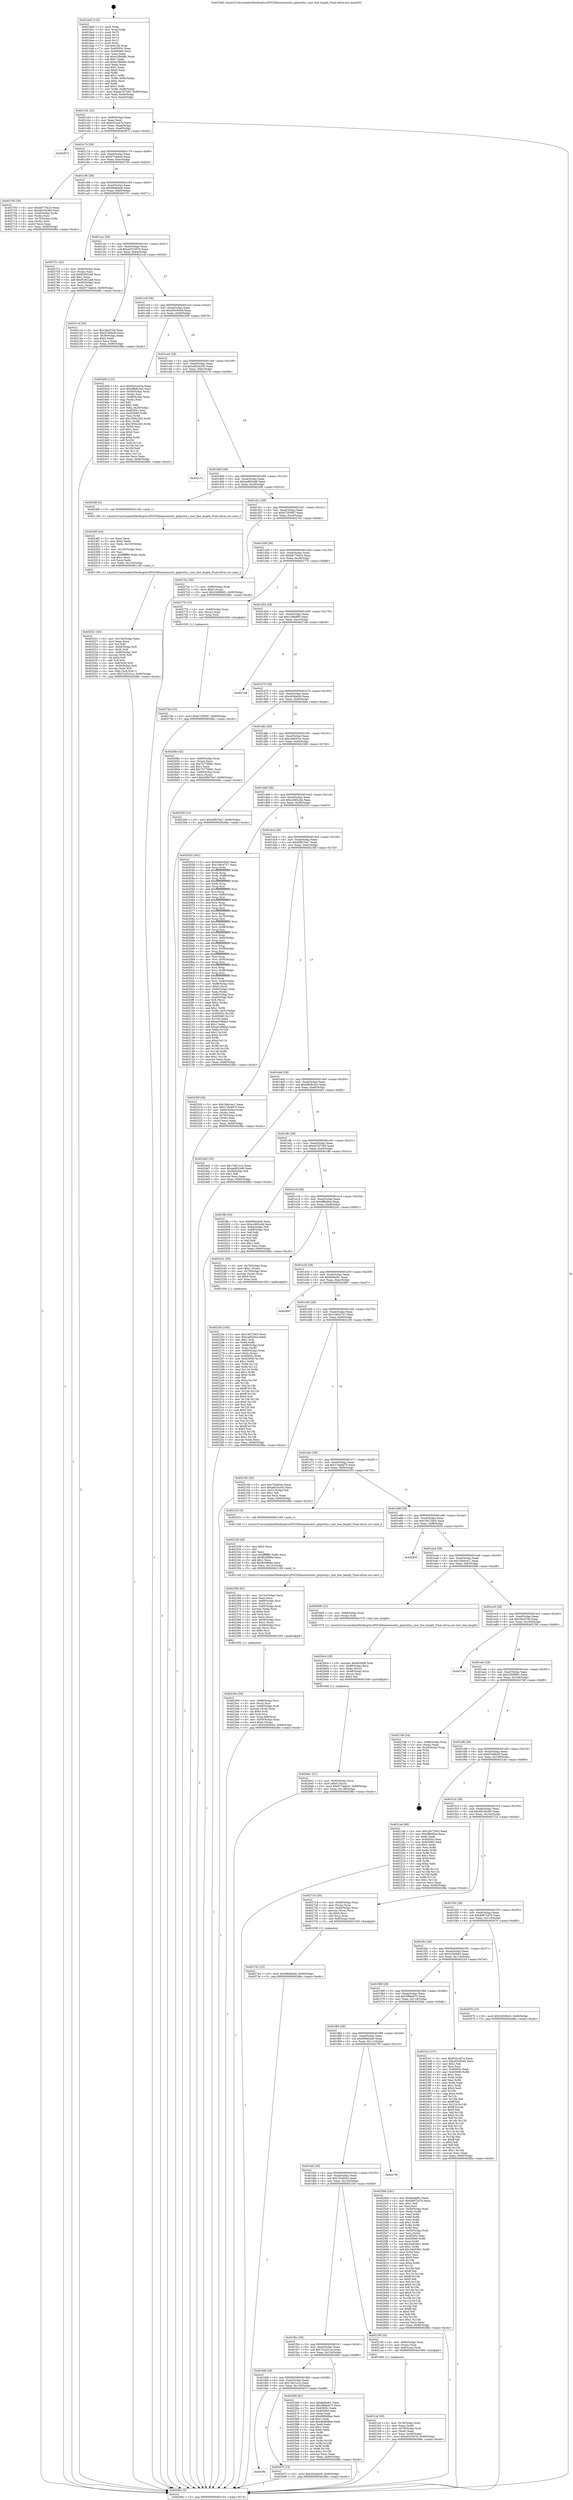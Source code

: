 digraph "0x401be0" {
  label = "0x401be0 (/mnt/c/Users/mathe/Desktop/tcc/POCII/binaries/extr_gitpretty.c_last_line_length_Final-ollvm.out::main(0))"
  labelloc = "t"
  node[shape=record]

  Entry [label="",width=0.3,height=0.3,shape=circle,fillcolor=black,style=filled]
  "0x401c54" [label="{
     0x401c54 [32]\l
     | [instrs]\l
     &nbsp;&nbsp;0x401c54 \<+6\>: mov -0x90(%rbp),%eax\l
     &nbsp;&nbsp;0x401c5a \<+2\>: mov %eax,%ecx\l
     &nbsp;&nbsp;0x401c5c \<+6\>: sub $0x932ca07a,%ecx\l
     &nbsp;&nbsp;0x401c62 \<+6\>: mov %eax,-0xa4(%rbp)\l
     &nbsp;&nbsp;0x401c68 \<+6\>: mov %ecx,-0xa8(%rbp)\l
     &nbsp;&nbsp;0x401c6e \<+6\>: je 0000000000402872 \<main+0xc92\>\l
  }"]
  "0x402872" [label="{
     0x402872\l
  }", style=dashed]
  "0x401c74" [label="{
     0x401c74 [28]\l
     | [instrs]\l
     &nbsp;&nbsp;0x401c74 \<+5\>: jmp 0000000000401c79 \<main+0x99\>\l
     &nbsp;&nbsp;0x401c79 \<+6\>: mov -0xa4(%rbp),%eax\l
     &nbsp;&nbsp;0x401c7f \<+5\>: sub $0x977dabc0,%eax\l
     &nbsp;&nbsp;0x401c84 \<+6\>: mov %eax,-0xac(%rbp)\l
     &nbsp;&nbsp;0x401c8a \<+6\>: je 0000000000402700 \<main+0xb20\>\l
  }"]
  Exit [label="",width=0.3,height=0.3,shape=circle,fillcolor=black,style=filled,peripheries=2]
  "0x402700" [label="{
     0x402700 [36]\l
     | [instrs]\l
     &nbsp;&nbsp;0x402700 \<+5\>: mov $0xb8779e23,%eax\l
     &nbsp;&nbsp;0x402705 \<+5\>: mov $0x4b53b360,%ecx\l
     &nbsp;&nbsp;0x40270a \<+4\>: mov -0x40(%rbp),%rdx\l
     &nbsp;&nbsp;0x40270e \<+2\>: mov (%rdx),%esi\l
     &nbsp;&nbsp;0x402710 \<+4\>: mov -0x70(%rbp),%rdx\l
     &nbsp;&nbsp;0x402714 \<+2\>: cmp (%rdx),%esi\l
     &nbsp;&nbsp;0x402716 \<+3\>: cmovl %ecx,%eax\l
     &nbsp;&nbsp;0x402719 \<+6\>: mov %eax,-0x90(%rbp)\l
     &nbsp;&nbsp;0x40271f \<+5\>: jmp 00000000004028bc \<main+0xcdc\>\l
  }"]
  "0x401c90" [label="{
     0x401c90 [28]\l
     | [instrs]\l
     &nbsp;&nbsp;0x401c90 \<+5\>: jmp 0000000000401c95 \<main+0xb5\>\l
     &nbsp;&nbsp;0x401c95 \<+6\>: mov -0xa4(%rbp),%eax\l
     &nbsp;&nbsp;0x401c9b \<+5\>: sub $0x99e6fae6,%eax\l
     &nbsp;&nbsp;0x401ca0 \<+6\>: mov %eax,-0xb0(%rbp)\l
     &nbsp;&nbsp;0x401ca6 \<+6\>: je 0000000000402751 \<main+0xb71\>\l
  }"]
  "0x40278a" [label="{
     0x40278a [15]\l
     | [instrs]\l
     &nbsp;&nbsp;0x40278a \<+10\>: movl $0xb72f3087,-0x90(%rbp)\l
     &nbsp;&nbsp;0x402794 \<+5\>: jmp 00000000004028bc \<main+0xcdc\>\l
  }"]
  "0x402751" [label="{
     0x402751 [42]\l
     | [instrs]\l
     &nbsp;&nbsp;0x402751 \<+4\>: mov -0x40(%rbp),%rax\l
     &nbsp;&nbsp;0x402755 \<+2\>: mov (%rax),%ecx\l
     &nbsp;&nbsp;0x402757 \<+6\>: sub $0xf53922a8,%ecx\l
     &nbsp;&nbsp;0x40275d \<+3\>: add $0x1,%ecx\l
     &nbsp;&nbsp;0x402760 \<+6\>: add $0xf53922a8,%ecx\l
     &nbsp;&nbsp;0x402766 \<+4\>: mov -0x40(%rbp),%rax\l
     &nbsp;&nbsp;0x40276a \<+2\>: mov %ecx,(%rax)\l
     &nbsp;&nbsp;0x40276c \<+10\>: movl $0x977dabc0,-0x90(%rbp)\l
     &nbsp;&nbsp;0x402776 \<+5\>: jmp 00000000004028bc \<main+0xcdc\>\l
  }"]
  "0x401cac" [label="{
     0x401cac [28]\l
     | [instrs]\l
     &nbsp;&nbsp;0x401cac \<+5\>: jmp 0000000000401cb1 \<main+0xd1\>\l
     &nbsp;&nbsp;0x401cb1 \<+6\>: mov -0xa4(%rbp),%eax\l
     &nbsp;&nbsp;0x401cb7 \<+5\>: sub $0xa0333d79,%eax\l
     &nbsp;&nbsp;0x401cbc \<+6\>: mov %eax,-0xb4(%rbp)\l
     &nbsp;&nbsp;0x401cc2 \<+6\>: je 00000000004021cd \<main+0x5ed\>\l
  }"]
  "0x402742" [label="{
     0x402742 [15]\l
     | [instrs]\l
     &nbsp;&nbsp;0x402742 \<+10\>: movl $0x99e6fae6,-0x90(%rbp)\l
     &nbsp;&nbsp;0x40274c \<+5\>: jmp 00000000004028bc \<main+0xcdc\>\l
  }"]
  "0x4021cd" [label="{
     0x4021cd [30]\l
     | [instrs]\l
     &nbsp;&nbsp;0x4021cd \<+5\>: mov $0x2facf75b,%eax\l
     &nbsp;&nbsp;0x4021d2 \<+5\>: mov $0x47e6fa30,%ecx\l
     &nbsp;&nbsp;0x4021d7 \<+3\>: mov -0x30(%rbp),%edx\l
     &nbsp;&nbsp;0x4021da \<+3\>: cmp $0x0,%edx\l
     &nbsp;&nbsp;0x4021dd \<+3\>: cmove %ecx,%eax\l
     &nbsp;&nbsp;0x4021e0 \<+6\>: mov %eax,-0x90(%rbp)\l
     &nbsp;&nbsp;0x4021e6 \<+5\>: jmp 00000000004028bc \<main+0xcdc\>\l
  }"]
  "0x401cc8" [label="{
     0x401cc8 [28]\l
     | [instrs]\l
     &nbsp;&nbsp;0x401cc8 \<+5\>: jmp 0000000000401ccd \<main+0xed\>\l
     &nbsp;&nbsp;0x401ccd \<+6\>: mov -0xa4(%rbp),%eax\l
     &nbsp;&nbsp;0x401cd3 \<+5\>: sub $0xa55c9544,%eax\l
     &nbsp;&nbsp;0x401cd8 \<+6\>: mov %eax,-0xb8(%rbp)\l
     &nbsp;&nbsp;0x401cde \<+6\>: je 0000000000402458 \<main+0x878\>\l
  }"]
  "0x4026e1" [label="{
     0x4026e1 [31]\l
     | [instrs]\l
     &nbsp;&nbsp;0x4026e1 \<+4\>: mov -0x40(%rbp),%rcx\l
     &nbsp;&nbsp;0x4026e5 \<+6\>: movl $0x0,(%rcx)\l
     &nbsp;&nbsp;0x4026eb \<+10\>: movl $0x977dabc0,-0x90(%rbp)\l
     &nbsp;&nbsp;0x4026f5 \<+6\>: mov %eax,-0x138(%rbp)\l
     &nbsp;&nbsp;0x4026fb \<+5\>: jmp 00000000004028bc \<main+0xcdc\>\l
  }"]
  "0x402458" [label="{
     0x402458 [122]\l
     | [instrs]\l
     &nbsp;&nbsp;0x402458 \<+5\>: mov $0x932ca07a,%eax\l
     &nbsp;&nbsp;0x40245d \<+5\>: mov $0xd9b9c2a3,%ecx\l
     &nbsp;&nbsp;0x402462 \<+4\>: mov -0x50(%rbp),%rdx\l
     &nbsp;&nbsp;0x402466 \<+2\>: mov (%rdx),%esi\l
     &nbsp;&nbsp;0x402468 \<+4\>: mov -0x58(%rbp),%rdx\l
     &nbsp;&nbsp;0x40246c \<+2\>: cmp (%rdx),%esi\l
     &nbsp;&nbsp;0x40246e \<+4\>: setl %dil\l
     &nbsp;&nbsp;0x402472 \<+4\>: and $0x1,%dil\l
     &nbsp;&nbsp;0x402476 \<+4\>: mov %dil,-0x29(%rbp)\l
     &nbsp;&nbsp;0x40247a \<+7\>: mov 0x40505c,%esi\l
     &nbsp;&nbsp;0x402481 \<+8\>: mov 0x405060,%r8d\l
     &nbsp;&nbsp;0x402489 \<+3\>: mov %esi,%r9d\l
     &nbsp;&nbsp;0x40248c \<+7\>: add $0x1904c2b5,%r9d\l
     &nbsp;&nbsp;0x402493 \<+4\>: sub $0x1,%r9d\l
     &nbsp;&nbsp;0x402497 \<+7\>: sub $0x1904c2b5,%r9d\l
     &nbsp;&nbsp;0x40249e \<+4\>: imul %r9d,%esi\l
     &nbsp;&nbsp;0x4024a2 \<+3\>: and $0x1,%esi\l
     &nbsp;&nbsp;0x4024a5 \<+3\>: cmp $0x0,%esi\l
     &nbsp;&nbsp;0x4024a8 \<+4\>: sete %dil\l
     &nbsp;&nbsp;0x4024ac \<+4\>: cmp $0xa,%r8d\l
     &nbsp;&nbsp;0x4024b0 \<+4\>: setl %r10b\l
     &nbsp;&nbsp;0x4024b4 \<+3\>: mov %dil,%r11b\l
     &nbsp;&nbsp;0x4024b7 \<+3\>: and %r10b,%r11b\l
     &nbsp;&nbsp;0x4024ba \<+3\>: xor %r10b,%dil\l
     &nbsp;&nbsp;0x4024bd \<+3\>: or %dil,%r11b\l
     &nbsp;&nbsp;0x4024c0 \<+4\>: test $0x1,%r11b\l
     &nbsp;&nbsp;0x4024c4 \<+3\>: cmovne %ecx,%eax\l
     &nbsp;&nbsp;0x4024c7 \<+6\>: mov %eax,-0x90(%rbp)\l
     &nbsp;&nbsp;0x4024cd \<+5\>: jmp 00000000004028bc \<main+0xcdc\>\l
  }"]
  "0x401ce4" [label="{
     0x401ce4 [28]\l
     | [instrs]\l
     &nbsp;&nbsp;0x401ce4 \<+5\>: jmp 0000000000401ce9 \<main+0x109\>\l
     &nbsp;&nbsp;0x401ce9 \<+6\>: mov -0xa4(%rbp),%eax\l
     &nbsp;&nbsp;0x401cef \<+5\>: sub $0xa832e343,%eax\l
     &nbsp;&nbsp;0x401cf4 \<+6\>: mov %eax,-0xbc(%rbp)\l
     &nbsp;&nbsp;0x401cfa \<+6\>: je 000000000040217e \<main+0x59e\>\l
  }"]
  "0x4026c4" [label="{
     0x4026c4 [29]\l
     | [instrs]\l
     &nbsp;&nbsp;0x4026c4 \<+10\>: movabs $0x4030b6,%rdi\l
     &nbsp;&nbsp;0x4026ce \<+4\>: mov -0x48(%rbp),%rcx\l
     &nbsp;&nbsp;0x4026d2 \<+2\>: mov %eax,(%rcx)\l
     &nbsp;&nbsp;0x4026d4 \<+4\>: mov -0x48(%rbp),%rcx\l
     &nbsp;&nbsp;0x4026d8 \<+2\>: mov (%rcx),%esi\l
     &nbsp;&nbsp;0x4026da \<+2\>: mov $0x0,%al\l
     &nbsp;&nbsp;0x4026dc \<+5\>: call 0000000000401040 \<printf@plt\>\l
     | [calls]\l
     &nbsp;&nbsp;0x401040 \{1\} (unknown)\l
  }"]
  "0x40217e" [label="{
     0x40217e\l
  }", style=dashed]
  "0x401d00" [label="{
     0x401d00 [28]\l
     | [instrs]\l
     &nbsp;&nbsp;0x401d00 \<+5\>: jmp 0000000000401d05 \<main+0x125\>\l
     &nbsp;&nbsp;0x401d05 \<+6\>: mov -0xa4(%rbp),%eax\l
     &nbsp;&nbsp;0x401d0b \<+5\>: sub $0xae8024d6,%eax\l
     &nbsp;&nbsp;0x401d10 \<+6\>: mov %eax,-0xc0(%rbp)\l
     &nbsp;&nbsp;0x401d16 \<+6\>: je 00000000004024f0 \<main+0x910\>\l
  }"]
  "0x401ff4" [label="{
     0x401ff4\l
  }", style=dashed]
  "0x4024f0" [label="{
     0x4024f0 [5]\l
     | [instrs]\l
     &nbsp;&nbsp;0x4024f0 \<+5\>: call 0000000000401160 \<next_i\>\l
     | [calls]\l
     &nbsp;&nbsp;0x401160 \{1\} (/mnt/c/Users/mathe/Desktop/tcc/POCII/binaries/extr_gitpretty.c_last_line_length_Final-ollvm.out::next_i)\l
  }"]
  "0x401d1c" [label="{
     0x401d1c [28]\l
     | [instrs]\l
     &nbsp;&nbsp;0x401d1c \<+5\>: jmp 0000000000401d21 \<main+0x141\>\l
     &nbsp;&nbsp;0x401d21 \<+6\>: mov -0xa4(%rbp),%eax\l
     &nbsp;&nbsp;0x401d27 \<+5\>: sub $0xb72f3087,%eax\l
     &nbsp;&nbsp;0x401d2c \<+6\>: mov %eax,-0xc4(%rbp)\l
     &nbsp;&nbsp;0x401d32 \<+6\>: je 00000000004027bc \<main+0xbdc\>\l
  }"]
  "0x40267f" [label="{
     0x40267f [15]\l
     | [instrs]\l
     &nbsp;&nbsp;0x40267f \<+10\>: movl $0xc63da0c6,-0x90(%rbp)\l
     &nbsp;&nbsp;0x402689 \<+5\>: jmp 00000000004028bc \<main+0xcdc\>\l
  }"]
  "0x4027bc" [label="{
     0x4027bc [28]\l
     | [instrs]\l
     &nbsp;&nbsp;0x4027bc \<+7\>: mov -0x88(%rbp),%rax\l
     &nbsp;&nbsp;0x4027c3 \<+6\>: movl $0x0,(%rax)\l
     &nbsp;&nbsp;0x4027c9 \<+10\>: movl $0x326996f1,-0x90(%rbp)\l
     &nbsp;&nbsp;0x4027d3 \<+5\>: jmp 00000000004028bc \<main+0xcdc\>\l
  }"]
  "0x401d38" [label="{
     0x401d38 [28]\l
     | [instrs]\l
     &nbsp;&nbsp;0x401d38 \<+5\>: jmp 0000000000401d3d \<main+0x15d\>\l
     &nbsp;&nbsp;0x401d3d \<+6\>: mov -0xa4(%rbp),%eax\l
     &nbsp;&nbsp;0x401d43 \<+5\>: sub $0xb8779e23,%eax\l
     &nbsp;&nbsp;0x401d48 \<+6\>: mov %eax,-0xc8(%rbp)\l
     &nbsp;&nbsp;0x401d4e \<+6\>: je 000000000040277b \<main+0xb9b\>\l
  }"]
  "0x401fd8" [label="{
     0x401fd8 [28]\l
     | [instrs]\l
     &nbsp;&nbsp;0x401fd8 \<+5\>: jmp 0000000000401fdd \<main+0x3fd\>\l
     &nbsp;&nbsp;0x401fdd \<+6\>: mov -0xa4(%rbp),%eax\l
     &nbsp;&nbsp;0x401fe3 \<+5\>: sub $0x7ef21a1e,%eax\l
     &nbsp;&nbsp;0x401fe8 \<+6\>: mov %eax,-0x128(%rbp)\l
     &nbsp;&nbsp;0x401fee \<+6\>: je 000000000040267f \<main+0xa9f\>\l
  }"]
  "0x40277b" [label="{
     0x40277b [15]\l
     | [instrs]\l
     &nbsp;&nbsp;0x40277b \<+4\>: mov -0x68(%rbp),%rax\l
     &nbsp;&nbsp;0x40277f \<+3\>: mov (%rax),%rax\l
     &nbsp;&nbsp;0x402782 \<+3\>: mov %rax,%rdi\l
     &nbsp;&nbsp;0x402785 \<+5\>: call 0000000000401030 \<free@plt\>\l
     | [calls]\l
     &nbsp;&nbsp;0x401030 \{1\} (unknown)\l
  }"]
  "0x401d54" [label="{
     0x401d54 [28]\l
     | [instrs]\l
     &nbsp;&nbsp;0x401d54 \<+5\>: jmp 0000000000401d59 \<main+0x179\>\l
     &nbsp;&nbsp;0x401d59 \<+6\>: mov -0xa4(%rbp),%eax\l
     &nbsp;&nbsp;0x401d5f \<+5\>: sub $0xc1f8e880,%eax\l
     &nbsp;&nbsp;0x401d64 \<+6\>: mov %eax,-0xcc(%rbp)\l
     &nbsp;&nbsp;0x401d6a \<+6\>: je 00000000004027a8 \<main+0xbc8\>\l
  }"]
  "0x402560" [label="{
     0x402560 [91]\l
     | [instrs]\l
     &nbsp;&nbsp;0x402560 \<+5\>: mov $0x8efdd91,%eax\l
     &nbsp;&nbsp;0x402565 \<+5\>: mov $0x5f6beb75,%ecx\l
     &nbsp;&nbsp;0x40256a \<+7\>: mov 0x40505c,%edx\l
     &nbsp;&nbsp;0x402571 \<+7\>: mov 0x405060,%esi\l
     &nbsp;&nbsp;0x402578 \<+2\>: mov %edx,%edi\l
     &nbsp;&nbsp;0x40257a \<+6\>: sub $0xd806d8ae,%edi\l
     &nbsp;&nbsp;0x402580 \<+3\>: sub $0x1,%edi\l
     &nbsp;&nbsp;0x402583 \<+6\>: add $0xd806d8ae,%edi\l
     &nbsp;&nbsp;0x402589 \<+3\>: imul %edi,%edx\l
     &nbsp;&nbsp;0x40258c \<+3\>: and $0x1,%edx\l
     &nbsp;&nbsp;0x40258f \<+3\>: cmp $0x0,%edx\l
     &nbsp;&nbsp;0x402592 \<+4\>: sete %r8b\l
     &nbsp;&nbsp;0x402596 \<+3\>: cmp $0xa,%esi\l
     &nbsp;&nbsp;0x402599 \<+4\>: setl %r9b\l
     &nbsp;&nbsp;0x40259d \<+3\>: mov %r8b,%r10b\l
     &nbsp;&nbsp;0x4025a0 \<+3\>: and %r9b,%r10b\l
     &nbsp;&nbsp;0x4025a3 \<+3\>: xor %r9b,%r8b\l
     &nbsp;&nbsp;0x4025a6 \<+3\>: or %r8b,%r10b\l
     &nbsp;&nbsp;0x4025a9 \<+4\>: test $0x1,%r10b\l
     &nbsp;&nbsp;0x4025ad \<+3\>: cmovne %ecx,%eax\l
     &nbsp;&nbsp;0x4025b0 \<+6\>: mov %eax,-0x90(%rbp)\l
     &nbsp;&nbsp;0x4025b6 \<+5\>: jmp 00000000004028bc \<main+0xcdc\>\l
  }"]
  "0x4027a8" [label="{
     0x4027a8\l
  }", style=dashed]
  "0x401d70" [label="{
     0x401d70 [28]\l
     | [instrs]\l
     &nbsp;&nbsp;0x401d70 \<+5\>: jmp 0000000000401d75 \<main+0x195\>\l
     &nbsp;&nbsp;0x401d75 \<+6\>: mov -0xa4(%rbp),%eax\l
     &nbsp;&nbsp;0x401d7b \<+5\>: sub $0xc63da0c6,%eax\l
     &nbsp;&nbsp;0x401d80 \<+6\>: mov %eax,-0xd0(%rbp)\l
     &nbsp;&nbsp;0x401d86 \<+6\>: je 000000000040268e \<main+0xaae\>\l
  }"]
  "0x402521" [label="{
     0x402521 [63]\l
     | [instrs]\l
     &nbsp;&nbsp;0x402521 \<+6\>: mov -0x134(%rbp),%ecx\l
     &nbsp;&nbsp;0x402527 \<+3\>: imul %eax,%ecx\l
     &nbsp;&nbsp;0x40252a \<+3\>: mov %cl,%dil\l
     &nbsp;&nbsp;0x40252d \<+4\>: mov -0x68(%rbp),%r8\l
     &nbsp;&nbsp;0x402531 \<+3\>: mov (%r8),%r8\l
     &nbsp;&nbsp;0x402534 \<+4\>: mov -0x60(%rbp),%r9\l
     &nbsp;&nbsp;0x402538 \<+3\>: movslq (%r9),%r9\l
     &nbsp;&nbsp;0x40253b \<+4\>: shl $0x4,%r9\l
     &nbsp;&nbsp;0x40253f \<+3\>: add %r9,%r8\l
     &nbsp;&nbsp;0x402542 \<+4\>: mov 0x8(%r8),%r8\l
     &nbsp;&nbsp;0x402546 \<+4\>: mov -0x50(%rbp),%r9\l
     &nbsp;&nbsp;0x40254a \<+3\>: movslq (%r9),%r9\l
     &nbsp;&nbsp;0x40254d \<+4\>: mov %dil,(%r8,%r9,1)\l
     &nbsp;&nbsp;0x402551 \<+10\>: movl $0x7e2231ca,-0x90(%rbp)\l
     &nbsp;&nbsp;0x40255b \<+5\>: jmp 00000000004028bc \<main+0xcdc\>\l
  }"]
  "0x40268e" [label="{
     0x40268e [42]\l
     | [instrs]\l
     &nbsp;&nbsp;0x40268e \<+4\>: mov -0x60(%rbp),%rax\l
     &nbsp;&nbsp;0x402692 \<+2\>: mov (%rax),%ecx\l
     &nbsp;&nbsp;0x402694 \<+6\>: sub $0x7b778091,%ecx\l
     &nbsp;&nbsp;0x40269a \<+3\>: add $0x1,%ecx\l
     &nbsp;&nbsp;0x40269d \<+6\>: add $0x7b778091,%ecx\l
     &nbsp;&nbsp;0x4026a3 \<+4\>: mov -0x60(%rbp),%rax\l
     &nbsp;&nbsp;0x4026a7 \<+2\>: mov %ecx,(%rax)\l
     &nbsp;&nbsp;0x4026a9 \<+10\>: movl $0xd5fb76a7,-0x90(%rbp)\l
     &nbsp;&nbsp;0x4026b3 \<+5\>: jmp 00000000004028bc \<main+0xcdc\>\l
  }"]
  "0x401d8c" [label="{
     0x401d8c [28]\l
     | [instrs]\l
     &nbsp;&nbsp;0x401d8c \<+5\>: jmp 0000000000401d91 \<main+0x1b1\>\l
     &nbsp;&nbsp;0x401d91 \<+6\>: mov -0xa4(%rbp),%eax\l
     &nbsp;&nbsp;0x401d97 \<+5\>: sub $0xcad020ce,%eax\l
     &nbsp;&nbsp;0x401d9c \<+6\>: mov %eax,-0xd4(%rbp)\l
     &nbsp;&nbsp;0x401da2 \<+6\>: je 0000000000402300 \<main+0x720\>\l
  }"]
  "0x4024f5" [label="{
     0x4024f5 [44]\l
     | [instrs]\l
     &nbsp;&nbsp;0x4024f5 \<+2\>: xor %ecx,%ecx\l
     &nbsp;&nbsp;0x4024f7 \<+5\>: mov $0x2,%edx\l
     &nbsp;&nbsp;0x4024fc \<+6\>: mov %edx,-0x130(%rbp)\l
     &nbsp;&nbsp;0x402502 \<+1\>: cltd\l
     &nbsp;&nbsp;0x402503 \<+6\>: mov -0x130(%rbp),%esi\l
     &nbsp;&nbsp;0x402509 \<+2\>: idiv %esi\l
     &nbsp;&nbsp;0x40250b \<+6\>: imul $0xfffffffe,%edx,%edx\l
     &nbsp;&nbsp;0x402511 \<+3\>: sub $0x1,%ecx\l
     &nbsp;&nbsp;0x402514 \<+2\>: sub %ecx,%edx\l
     &nbsp;&nbsp;0x402516 \<+6\>: mov %edx,-0x134(%rbp)\l
     &nbsp;&nbsp;0x40251c \<+5\>: call 0000000000401160 \<next_i\>\l
     | [calls]\l
     &nbsp;&nbsp;0x401160 \{1\} (/mnt/c/Users/mathe/Desktop/tcc/POCII/binaries/extr_gitpretty.c_last_line_length_Final-ollvm.out::next_i)\l
  }"]
  "0x402300" [label="{
     0x402300 [15]\l
     | [instrs]\l
     &nbsp;&nbsp;0x402300 \<+10\>: movl $0xd5fb76a7,-0x90(%rbp)\l
     &nbsp;&nbsp;0x40230a \<+5\>: jmp 00000000004028bc \<main+0xcdc\>\l
  }"]
  "0x401da8" [label="{
     0x401da8 [28]\l
     | [instrs]\l
     &nbsp;&nbsp;0x401da8 \<+5\>: jmp 0000000000401dad \<main+0x1cd\>\l
     &nbsp;&nbsp;0x401dad \<+6\>: mov -0xa4(%rbp),%eax\l
     &nbsp;&nbsp;0x401db3 \<+5\>: sub $0xcc665cdd,%eax\l
     &nbsp;&nbsp;0x401db8 \<+6\>: mov %eax,-0xd8(%rbp)\l
     &nbsp;&nbsp;0x401dbe \<+6\>: je 0000000000402033 \<main+0x453\>\l
  }"]
  "0x40239d" [label="{
     0x40239d [50]\l
     | [instrs]\l
     &nbsp;&nbsp;0x40239d \<+4\>: mov -0x68(%rbp),%rsi\l
     &nbsp;&nbsp;0x4023a1 \<+3\>: mov (%rsi),%rsi\l
     &nbsp;&nbsp;0x4023a4 \<+4\>: mov -0x60(%rbp),%rdi\l
     &nbsp;&nbsp;0x4023a8 \<+3\>: movslq (%rdi),%rdi\l
     &nbsp;&nbsp;0x4023ab \<+4\>: shl $0x4,%rdi\l
     &nbsp;&nbsp;0x4023af \<+3\>: add %rdi,%rsi\l
     &nbsp;&nbsp;0x4023b2 \<+4\>: mov %rax,0x8(%rsi)\l
     &nbsp;&nbsp;0x4023b6 \<+4\>: mov -0x50(%rbp),%rax\l
     &nbsp;&nbsp;0x4023ba \<+6\>: movl $0x0,(%rax)\l
     &nbsp;&nbsp;0x4023c0 \<+10\>: movl $0x5cf26643,-0x90(%rbp)\l
     &nbsp;&nbsp;0x4023ca \<+5\>: jmp 00000000004028bc \<main+0xcdc\>\l
  }"]
  "0x402033" [label="{
     0x402033 [301]\l
     | [instrs]\l
     &nbsp;&nbsp;0x402033 \<+5\>: mov $0x606dcbe0,%eax\l
     &nbsp;&nbsp;0x402038 \<+5\>: mov $0x106c4727,%ecx\l
     &nbsp;&nbsp;0x40203d \<+3\>: mov %rsp,%rdx\l
     &nbsp;&nbsp;0x402040 \<+4\>: add $0xfffffffffffffff0,%rdx\l
     &nbsp;&nbsp;0x402044 \<+3\>: mov %rdx,%rsp\l
     &nbsp;&nbsp;0x402047 \<+7\>: mov %rdx,-0x88(%rbp)\l
     &nbsp;&nbsp;0x40204e \<+3\>: mov %rsp,%rdx\l
     &nbsp;&nbsp;0x402051 \<+4\>: add $0xfffffffffffffff0,%rdx\l
     &nbsp;&nbsp;0x402055 \<+3\>: mov %rdx,%rsp\l
     &nbsp;&nbsp;0x402058 \<+3\>: mov %rsp,%rsi\l
     &nbsp;&nbsp;0x40205b \<+4\>: add $0xfffffffffffffff0,%rsi\l
     &nbsp;&nbsp;0x40205f \<+3\>: mov %rsi,%rsp\l
     &nbsp;&nbsp;0x402062 \<+4\>: mov %rsi,-0x80(%rbp)\l
     &nbsp;&nbsp;0x402066 \<+3\>: mov %rsp,%rsi\l
     &nbsp;&nbsp;0x402069 \<+4\>: add $0xfffffffffffffff0,%rsi\l
     &nbsp;&nbsp;0x40206d \<+3\>: mov %rsi,%rsp\l
     &nbsp;&nbsp;0x402070 \<+4\>: mov %rsi,-0x78(%rbp)\l
     &nbsp;&nbsp;0x402074 \<+3\>: mov %rsp,%rsi\l
     &nbsp;&nbsp;0x402077 \<+4\>: add $0xfffffffffffffff0,%rsi\l
     &nbsp;&nbsp;0x40207b \<+3\>: mov %rsi,%rsp\l
     &nbsp;&nbsp;0x40207e \<+4\>: mov %rsi,-0x70(%rbp)\l
     &nbsp;&nbsp;0x402082 \<+3\>: mov %rsp,%rsi\l
     &nbsp;&nbsp;0x402085 \<+4\>: add $0xfffffffffffffff0,%rsi\l
     &nbsp;&nbsp;0x402089 \<+3\>: mov %rsi,%rsp\l
     &nbsp;&nbsp;0x40208c \<+4\>: mov %rsi,-0x68(%rbp)\l
     &nbsp;&nbsp;0x402090 \<+3\>: mov %rsp,%rsi\l
     &nbsp;&nbsp;0x402093 \<+4\>: add $0xfffffffffffffff0,%rsi\l
     &nbsp;&nbsp;0x402097 \<+3\>: mov %rsi,%rsp\l
     &nbsp;&nbsp;0x40209a \<+4\>: mov %rsi,-0x60(%rbp)\l
     &nbsp;&nbsp;0x40209e \<+3\>: mov %rsp,%rsi\l
     &nbsp;&nbsp;0x4020a1 \<+4\>: add $0xfffffffffffffff0,%rsi\l
     &nbsp;&nbsp;0x4020a5 \<+3\>: mov %rsi,%rsp\l
     &nbsp;&nbsp;0x4020a8 \<+4\>: mov %rsi,-0x58(%rbp)\l
     &nbsp;&nbsp;0x4020ac \<+3\>: mov %rsp,%rsi\l
     &nbsp;&nbsp;0x4020af \<+4\>: add $0xfffffffffffffff0,%rsi\l
     &nbsp;&nbsp;0x4020b3 \<+3\>: mov %rsi,%rsp\l
     &nbsp;&nbsp;0x4020b6 \<+4\>: mov %rsi,-0x50(%rbp)\l
     &nbsp;&nbsp;0x4020ba \<+3\>: mov %rsp,%rsi\l
     &nbsp;&nbsp;0x4020bd \<+4\>: add $0xfffffffffffffff0,%rsi\l
     &nbsp;&nbsp;0x4020c1 \<+3\>: mov %rsi,%rsp\l
     &nbsp;&nbsp;0x4020c4 \<+4\>: mov %rsi,-0x48(%rbp)\l
     &nbsp;&nbsp;0x4020c8 \<+3\>: mov %rsp,%rsi\l
     &nbsp;&nbsp;0x4020cb \<+4\>: add $0xfffffffffffffff0,%rsi\l
     &nbsp;&nbsp;0x4020cf \<+3\>: mov %rsi,%rsp\l
     &nbsp;&nbsp;0x4020d2 \<+4\>: mov %rsi,-0x40(%rbp)\l
     &nbsp;&nbsp;0x4020d6 \<+7\>: mov -0x88(%rbp),%rsi\l
     &nbsp;&nbsp;0x4020dd \<+6\>: movl $0x0,(%rsi)\l
     &nbsp;&nbsp;0x4020e3 \<+6\>: mov -0x94(%rbp),%edi\l
     &nbsp;&nbsp;0x4020e9 \<+2\>: mov %edi,(%rdx)\l
     &nbsp;&nbsp;0x4020eb \<+4\>: mov -0x80(%rbp),%rsi\l
     &nbsp;&nbsp;0x4020ef \<+7\>: mov -0xa0(%rbp),%r8\l
     &nbsp;&nbsp;0x4020f6 \<+3\>: mov %r8,(%rsi)\l
     &nbsp;&nbsp;0x4020f9 \<+3\>: cmpl $0x2,(%rdx)\l
     &nbsp;&nbsp;0x4020fc \<+4\>: setne %r9b\l
     &nbsp;&nbsp;0x402100 \<+4\>: and $0x1,%r9b\l
     &nbsp;&nbsp;0x402104 \<+4\>: mov %r9b,-0x31(%rbp)\l
     &nbsp;&nbsp;0x402108 \<+8\>: mov 0x40505c,%r10d\l
     &nbsp;&nbsp;0x402110 \<+8\>: mov 0x405060,%r11d\l
     &nbsp;&nbsp;0x402118 \<+3\>: mov %r10d,%ebx\l
     &nbsp;&nbsp;0x40211b \<+6\>: sub $0xad198da5,%ebx\l
     &nbsp;&nbsp;0x402121 \<+3\>: sub $0x1,%ebx\l
     &nbsp;&nbsp;0x402124 \<+6\>: add $0xad198da5,%ebx\l
     &nbsp;&nbsp;0x40212a \<+4\>: imul %ebx,%r10d\l
     &nbsp;&nbsp;0x40212e \<+4\>: and $0x1,%r10d\l
     &nbsp;&nbsp;0x402132 \<+4\>: cmp $0x0,%r10d\l
     &nbsp;&nbsp;0x402136 \<+4\>: sete %r9b\l
     &nbsp;&nbsp;0x40213a \<+4\>: cmp $0xa,%r11d\l
     &nbsp;&nbsp;0x40213e \<+4\>: setl %r14b\l
     &nbsp;&nbsp;0x402142 \<+3\>: mov %r9b,%r15b\l
     &nbsp;&nbsp;0x402145 \<+3\>: and %r14b,%r15b\l
     &nbsp;&nbsp;0x402148 \<+3\>: xor %r14b,%r9b\l
     &nbsp;&nbsp;0x40214b \<+3\>: or %r9b,%r15b\l
     &nbsp;&nbsp;0x40214e \<+4\>: test $0x1,%r15b\l
     &nbsp;&nbsp;0x402152 \<+3\>: cmovne %ecx,%eax\l
     &nbsp;&nbsp;0x402155 \<+6\>: mov %eax,-0x90(%rbp)\l
     &nbsp;&nbsp;0x40215b \<+5\>: jmp 00000000004028bc \<main+0xcdc\>\l
  }"]
  "0x401dc4" [label="{
     0x401dc4 [28]\l
     | [instrs]\l
     &nbsp;&nbsp;0x401dc4 \<+5\>: jmp 0000000000401dc9 \<main+0x1e9\>\l
     &nbsp;&nbsp;0x401dc9 \<+6\>: mov -0xa4(%rbp),%eax\l
     &nbsp;&nbsp;0x401dcf \<+5\>: sub $0xd5fb76a7,%eax\l
     &nbsp;&nbsp;0x401dd4 \<+6\>: mov %eax,-0xdc(%rbp)\l
     &nbsp;&nbsp;0x401dda \<+6\>: je 000000000040230f \<main+0x72f\>\l
  }"]
  "0x402360" [label="{
     0x402360 [61]\l
     | [instrs]\l
     &nbsp;&nbsp;0x402360 \<+6\>: mov -0x12c(%rbp),%ecx\l
     &nbsp;&nbsp;0x402366 \<+3\>: imul %eax,%ecx\l
     &nbsp;&nbsp;0x402369 \<+4\>: mov -0x68(%rbp),%rsi\l
     &nbsp;&nbsp;0x40236d \<+3\>: mov (%rsi),%rsi\l
     &nbsp;&nbsp;0x402370 \<+4\>: mov -0x60(%rbp),%rdi\l
     &nbsp;&nbsp;0x402374 \<+3\>: movslq (%rdi),%rdi\l
     &nbsp;&nbsp;0x402377 \<+4\>: shl $0x4,%rdi\l
     &nbsp;&nbsp;0x40237b \<+3\>: add %rdi,%rsi\l
     &nbsp;&nbsp;0x40237e \<+2\>: mov %ecx,(%rsi)\l
     &nbsp;&nbsp;0x402380 \<+4\>: mov -0x58(%rbp),%rsi\l
     &nbsp;&nbsp;0x402384 \<+6\>: movl $0x1,(%rsi)\l
     &nbsp;&nbsp;0x40238a \<+4\>: mov -0x58(%rbp),%rsi\l
     &nbsp;&nbsp;0x40238e \<+3\>: movslq (%rsi),%rsi\l
     &nbsp;&nbsp;0x402391 \<+4\>: shl $0x0,%rsi\l
     &nbsp;&nbsp;0x402395 \<+3\>: mov %rsi,%rdi\l
     &nbsp;&nbsp;0x402398 \<+5\>: call 0000000000401050 \<malloc@plt\>\l
     | [calls]\l
     &nbsp;&nbsp;0x401050 \{1\} (unknown)\l
  }"]
  "0x40230f" [label="{
     0x40230f [36]\l
     | [instrs]\l
     &nbsp;&nbsp;0x40230f \<+5\>: mov $0x18a0cac1,%eax\l
     &nbsp;&nbsp;0x402314 \<+5\>: mov $0x17dedd75,%ecx\l
     &nbsp;&nbsp;0x402319 \<+4\>: mov -0x60(%rbp),%rdx\l
     &nbsp;&nbsp;0x40231d \<+2\>: mov (%rdx),%esi\l
     &nbsp;&nbsp;0x40231f \<+4\>: mov -0x70(%rbp),%rdx\l
     &nbsp;&nbsp;0x402323 \<+2\>: cmp (%rdx),%esi\l
     &nbsp;&nbsp;0x402325 \<+3\>: cmovl %ecx,%eax\l
     &nbsp;&nbsp;0x402328 \<+6\>: mov %eax,-0x90(%rbp)\l
     &nbsp;&nbsp;0x40232e \<+5\>: jmp 00000000004028bc \<main+0xcdc\>\l
  }"]
  "0x401de0" [label="{
     0x401de0 [28]\l
     | [instrs]\l
     &nbsp;&nbsp;0x401de0 \<+5\>: jmp 0000000000401de5 \<main+0x205\>\l
     &nbsp;&nbsp;0x401de5 \<+6\>: mov -0xa4(%rbp),%eax\l
     &nbsp;&nbsp;0x401deb \<+5\>: sub $0xd9b9c2a3,%eax\l
     &nbsp;&nbsp;0x401df0 \<+6\>: mov %eax,-0xe0(%rbp)\l
     &nbsp;&nbsp;0x401df6 \<+6\>: je 00000000004024d2 \<main+0x8f2\>\l
  }"]
  "0x402338" [label="{
     0x402338 [40]\l
     | [instrs]\l
     &nbsp;&nbsp;0x402338 \<+5\>: mov $0x2,%ecx\l
     &nbsp;&nbsp;0x40233d \<+1\>: cltd\l
     &nbsp;&nbsp;0x40233e \<+2\>: idiv %ecx\l
     &nbsp;&nbsp;0x402340 \<+6\>: imul $0xfffffffe,%edx,%ecx\l
     &nbsp;&nbsp;0x402346 \<+6\>: sub $0xfb36fb8a,%ecx\l
     &nbsp;&nbsp;0x40234c \<+3\>: add $0x1,%ecx\l
     &nbsp;&nbsp;0x40234f \<+6\>: add $0xfb36fb8a,%ecx\l
     &nbsp;&nbsp;0x402355 \<+6\>: mov %ecx,-0x12c(%rbp)\l
     &nbsp;&nbsp;0x40235b \<+5\>: call 0000000000401160 \<next_i\>\l
     | [calls]\l
     &nbsp;&nbsp;0x401160 \{1\} (/mnt/c/Users/mathe/Desktop/tcc/POCII/binaries/extr_gitpretty.c_last_line_length_Final-ollvm.out::next_i)\l
  }"]
  "0x4024d2" [label="{
     0x4024d2 [30]\l
     | [instrs]\l
     &nbsp;&nbsp;0x4024d2 \<+5\>: mov $0x7ef21a1e,%eax\l
     &nbsp;&nbsp;0x4024d7 \<+5\>: mov $0xae8024d6,%ecx\l
     &nbsp;&nbsp;0x4024dc \<+3\>: mov -0x29(%rbp),%dl\l
     &nbsp;&nbsp;0x4024df \<+3\>: test $0x1,%dl\l
     &nbsp;&nbsp;0x4024e2 \<+3\>: cmovne %ecx,%eax\l
     &nbsp;&nbsp;0x4024e5 \<+6\>: mov %eax,-0x90(%rbp)\l
     &nbsp;&nbsp;0x4024eb \<+5\>: jmp 00000000004028bc \<main+0xcdc\>\l
  }"]
  "0x401dfc" [label="{
     0x401dfc [28]\l
     | [instrs]\l
     &nbsp;&nbsp;0x401dfc \<+5\>: jmp 0000000000401e01 \<main+0x221\>\l
     &nbsp;&nbsp;0x401e01 \<+6\>: mov -0xa4(%rbp),%eax\l
     &nbsp;&nbsp;0x401e07 \<+5\>: sub $0xda7d7265,%eax\l
     &nbsp;&nbsp;0x401e0c \<+6\>: mov %eax,-0xe4(%rbp)\l
     &nbsp;&nbsp;0x401e12 \<+6\>: je 0000000000401ffe \<main+0x41e\>\l
  }"]
  "0x40225e" [label="{
     0x40225e [162]\l
     | [instrs]\l
     &nbsp;&nbsp;0x40225e \<+5\>: mov $0x184729c5,%ecx\l
     &nbsp;&nbsp;0x402263 \<+5\>: mov $0xcad020ce,%edx\l
     &nbsp;&nbsp;0x402268 \<+3\>: mov $0x1,%sil\l
     &nbsp;&nbsp;0x40226b \<+3\>: xor %r8d,%r8d\l
     &nbsp;&nbsp;0x40226e \<+4\>: mov -0x68(%rbp),%rdi\l
     &nbsp;&nbsp;0x402272 \<+3\>: mov %rax,(%rdi)\l
     &nbsp;&nbsp;0x402275 \<+4\>: mov -0x60(%rbp),%rax\l
     &nbsp;&nbsp;0x402279 \<+6\>: movl $0x0,(%rax)\l
     &nbsp;&nbsp;0x40227f \<+8\>: mov 0x40505c,%r9d\l
     &nbsp;&nbsp;0x402287 \<+8\>: mov 0x405060,%r10d\l
     &nbsp;&nbsp;0x40228f \<+4\>: sub $0x1,%r8d\l
     &nbsp;&nbsp;0x402293 \<+3\>: mov %r9d,%r11d\l
     &nbsp;&nbsp;0x402296 \<+3\>: add %r8d,%r11d\l
     &nbsp;&nbsp;0x402299 \<+4\>: imul %r11d,%r9d\l
     &nbsp;&nbsp;0x40229d \<+4\>: and $0x1,%r9d\l
     &nbsp;&nbsp;0x4022a1 \<+4\>: cmp $0x0,%r9d\l
     &nbsp;&nbsp;0x4022a5 \<+3\>: sete %bl\l
     &nbsp;&nbsp;0x4022a8 \<+4\>: cmp $0xa,%r10d\l
     &nbsp;&nbsp;0x4022ac \<+4\>: setl %r14b\l
     &nbsp;&nbsp;0x4022b0 \<+3\>: mov %bl,%r15b\l
     &nbsp;&nbsp;0x4022b3 \<+4\>: xor $0xff,%r15b\l
     &nbsp;&nbsp;0x4022b7 \<+3\>: mov %r14b,%r12b\l
     &nbsp;&nbsp;0x4022ba \<+4\>: xor $0xff,%r12b\l
     &nbsp;&nbsp;0x4022be \<+4\>: xor $0x0,%sil\l
     &nbsp;&nbsp;0x4022c2 \<+3\>: mov %r15b,%r13b\l
     &nbsp;&nbsp;0x4022c5 \<+4\>: and $0x0,%r13b\l
     &nbsp;&nbsp;0x4022c9 \<+3\>: and %sil,%bl\l
     &nbsp;&nbsp;0x4022cc \<+3\>: mov %r12b,%al\l
     &nbsp;&nbsp;0x4022cf \<+2\>: and $0x0,%al\l
     &nbsp;&nbsp;0x4022d1 \<+3\>: and %sil,%r14b\l
     &nbsp;&nbsp;0x4022d4 \<+3\>: or %bl,%r13b\l
     &nbsp;&nbsp;0x4022d7 \<+3\>: or %r14b,%al\l
     &nbsp;&nbsp;0x4022da \<+3\>: xor %al,%r13b\l
     &nbsp;&nbsp;0x4022dd \<+3\>: or %r12b,%r15b\l
     &nbsp;&nbsp;0x4022e0 \<+4\>: xor $0xff,%r15b\l
     &nbsp;&nbsp;0x4022e4 \<+4\>: or $0x0,%sil\l
     &nbsp;&nbsp;0x4022e8 \<+3\>: and %sil,%r15b\l
     &nbsp;&nbsp;0x4022eb \<+3\>: or %r15b,%r13b\l
     &nbsp;&nbsp;0x4022ee \<+4\>: test $0x1,%r13b\l
     &nbsp;&nbsp;0x4022f2 \<+3\>: cmovne %edx,%ecx\l
     &nbsp;&nbsp;0x4022f5 \<+6\>: mov %ecx,-0x90(%rbp)\l
     &nbsp;&nbsp;0x4022fb \<+5\>: jmp 00000000004028bc \<main+0xcdc\>\l
  }"]
  "0x401ffe" [label="{
     0x401ffe [53]\l
     | [instrs]\l
     &nbsp;&nbsp;0x401ffe \<+5\>: mov $0x606dcbe0,%eax\l
     &nbsp;&nbsp;0x402003 \<+5\>: mov $0xcc665cdd,%ecx\l
     &nbsp;&nbsp;0x402008 \<+6\>: mov -0x8a(%rbp),%dl\l
     &nbsp;&nbsp;0x40200e \<+7\>: mov -0x89(%rbp),%sil\l
     &nbsp;&nbsp;0x402015 \<+3\>: mov %dl,%dil\l
     &nbsp;&nbsp;0x402018 \<+3\>: and %sil,%dil\l
     &nbsp;&nbsp;0x40201b \<+3\>: xor %sil,%dl\l
     &nbsp;&nbsp;0x40201e \<+3\>: or %dl,%dil\l
     &nbsp;&nbsp;0x402021 \<+4\>: test $0x1,%dil\l
     &nbsp;&nbsp;0x402025 \<+3\>: cmovne %ecx,%eax\l
     &nbsp;&nbsp;0x402028 \<+6\>: mov %eax,-0x90(%rbp)\l
     &nbsp;&nbsp;0x40202e \<+5\>: jmp 00000000004028bc \<main+0xcdc\>\l
  }"]
  "0x401e18" [label="{
     0x401e18 [28]\l
     | [instrs]\l
     &nbsp;&nbsp;0x401e18 \<+5\>: jmp 0000000000401e1d \<main+0x23d\>\l
     &nbsp;&nbsp;0x401e1d \<+6\>: mov -0xa4(%rbp),%eax\l
     &nbsp;&nbsp;0x401e23 \<+5\>: sub $0xdff6d9ca,%eax\l
     &nbsp;&nbsp;0x401e28 \<+6\>: mov %eax,-0xe8(%rbp)\l
     &nbsp;&nbsp;0x401e2e \<+6\>: je 0000000000402241 \<main+0x661\>\l
  }"]
  "0x4028bc" [label="{
     0x4028bc [5]\l
     | [instrs]\l
     &nbsp;&nbsp;0x4028bc \<+5\>: jmp 0000000000401c54 \<main+0x74\>\l
  }"]
  "0x401be0" [label="{
     0x401be0 [116]\l
     | [instrs]\l
     &nbsp;&nbsp;0x401be0 \<+1\>: push %rbp\l
     &nbsp;&nbsp;0x401be1 \<+3\>: mov %rsp,%rbp\l
     &nbsp;&nbsp;0x401be4 \<+2\>: push %r15\l
     &nbsp;&nbsp;0x401be6 \<+2\>: push %r14\l
     &nbsp;&nbsp;0x401be8 \<+2\>: push %r13\l
     &nbsp;&nbsp;0x401bea \<+2\>: push %r12\l
     &nbsp;&nbsp;0x401bec \<+1\>: push %rbx\l
     &nbsp;&nbsp;0x401bed \<+7\>: sub $0x128,%rsp\l
     &nbsp;&nbsp;0x401bf4 \<+7\>: mov 0x40505c,%eax\l
     &nbsp;&nbsp;0x401bfb \<+7\>: mov 0x405060,%ecx\l
     &nbsp;&nbsp;0x401c02 \<+2\>: mov %eax,%edx\l
     &nbsp;&nbsp;0x401c04 \<+6\>: sub $0xe1f9d48c,%edx\l
     &nbsp;&nbsp;0x401c0a \<+3\>: sub $0x1,%edx\l
     &nbsp;&nbsp;0x401c0d \<+6\>: add $0xe1f9d48c,%edx\l
     &nbsp;&nbsp;0x401c13 \<+3\>: imul %edx,%eax\l
     &nbsp;&nbsp;0x401c16 \<+3\>: and $0x1,%eax\l
     &nbsp;&nbsp;0x401c19 \<+3\>: cmp $0x0,%eax\l
     &nbsp;&nbsp;0x401c1c \<+4\>: sete %r8b\l
     &nbsp;&nbsp;0x401c20 \<+4\>: and $0x1,%r8b\l
     &nbsp;&nbsp;0x401c24 \<+7\>: mov %r8b,-0x8a(%rbp)\l
     &nbsp;&nbsp;0x401c2b \<+3\>: cmp $0xa,%ecx\l
     &nbsp;&nbsp;0x401c2e \<+4\>: setl %r8b\l
     &nbsp;&nbsp;0x401c32 \<+4\>: and $0x1,%r8b\l
     &nbsp;&nbsp;0x401c36 \<+7\>: mov %r8b,-0x89(%rbp)\l
     &nbsp;&nbsp;0x401c3d \<+10\>: movl $0xda7d7265,-0x90(%rbp)\l
     &nbsp;&nbsp;0x401c47 \<+6\>: mov %edi,-0x94(%rbp)\l
     &nbsp;&nbsp;0x401c4d \<+7\>: mov %rsi,-0xa0(%rbp)\l
  }"]
  "0x4021af" [label="{
     0x4021af [30]\l
     | [instrs]\l
     &nbsp;&nbsp;0x4021af \<+4\>: mov -0x78(%rbp),%rdi\l
     &nbsp;&nbsp;0x4021b3 \<+2\>: mov %eax,(%rdi)\l
     &nbsp;&nbsp;0x4021b5 \<+4\>: mov -0x78(%rbp),%rdi\l
     &nbsp;&nbsp;0x4021b9 \<+2\>: mov (%rdi),%eax\l
     &nbsp;&nbsp;0x4021bb \<+3\>: mov %eax,-0x30(%rbp)\l
     &nbsp;&nbsp;0x4021be \<+10\>: movl $0xa0333d79,-0x90(%rbp)\l
     &nbsp;&nbsp;0x4021c8 \<+5\>: jmp 00000000004028bc \<main+0xcdc\>\l
  }"]
  "0x401fbc" [label="{
     0x401fbc [28]\l
     | [instrs]\l
     &nbsp;&nbsp;0x401fbc \<+5\>: jmp 0000000000401fc1 \<main+0x3e1\>\l
     &nbsp;&nbsp;0x401fc1 \<+6\>: mov -0xa4(%rbp),%eax\l
     &nbsp;&nbsp;0x401fc7 \<+5\>: sub $0x7e2231ca,%eax\l
     &nbsp;&nbsp;0x401fcc \<+6\>: mov %eax,-0x124(%rbp)\l
     &nbsp;&nbsp;0x401fd2 \<+6\>: je 0000000000402560 \<main+0x980\>\l
  }"]
  "0x402241" [label="{
     0x402241 [29]\l
     | [instrs]\l
     &nbsp;&nbsp;0x402241 \<+4\>: mov -0x70(%rbp),%rax\l
     &nbsp;&nbsp;0x402245 \<+6\>: movl $0x1,(%rax)\l
     &nbsp;&nbsp;0x40224b \<+4\>: mov -0x70(%rbp),%rax\l
     &nbsp;&nbsp;0x40224f \<+3\>: movslq (%rax),%rax\l
     &nbsp;&nbsp;0x402252 \<+4\>: shl $0x4,%rax\l
     &nbsp;&nbsp;0x402256 \<+3\>: mov %rax,%rdi\l
     &nbsp;&nbsp;0x402259 \<+5\>: call 0000000000401050 \<malloc@plt\>\l
     | [calls]\l
     &nbsp;&nbsp;0x401050 \{1\} (unknown)\l
  }"]
  "0x401e34" [label="{
     0x401e34 [28]\l
     | [instrs]\l
     &nbsp;&nbsp;0x401e34 \<+5\>: jmp 0000000000401e39 \<main+0x259\>\l
     &nbsp;&nbsp;0x401e39 \<+6\>: mov -0xa4(%rbp),%eax\l
     &nbsp;&nbsp;0x401e3f \<+5\>: sub $0x8efdd91,%eax\l
     &nbsp;&nbsp;0x401e44 \<+6\>: mov %eax,-0xec(%rbp)\l
     &nbsp;&nbsp;0x401e4a \<+6\>: je 0000000000402897 \<main+0xcb7\>\l
  }"]
  "0x40219f" [label="{
     0x40219f [16]\l
     | [instrs]\l
     &nbsp;&nbsp;0x40219f \<+4\>: mov -0x80(%rbp),%rax\l
     &nbsp;&nbsp;0x4021a3 \<+3\>: mov (%rax),%rax\l
     &nbsp;&nbsp;0x4021a6 \<+4\>: mov 0x8(%rax),%rdi\l
     &nbsp;&nbsp;0x4021aa \<+5\>: call 0000000000401060 \<atoi@plt\>\l
     | [calls]\l
     &nbsp;&nbsp;0x401060 \{1\} (unknown)\l
  }"]
  "0x402897" [label="{
     0x402897\l
  }", style=dashed]
  "0x401e50" [label="{
     0x401e50 [28]\l
     | [instrs]\l
     &nbsp;&nbsp;0x401e50 \<+5\>: jmp 0000000000401e55 \<main+0x275\>\l
     &nbsp;&nbsp;0x401e55 \<+6\>: mov -0xa4(%rbp),%eax\l
     &nbsp;&nbsp;0x401e5b \<+5\>: sub $0x106c4727,%eax\l
     &nbsp;&nbsp;0x401e60 \<+6\>: mov %eax,-0xf0(%rbp)\l
     &nbsp;&nbsp;0x401e66 \<+6\>: je 0000000000402160 \<main+0x580\>\l
  }"]
  "0x401fa0" [label="{
     0x401fa0 [28]\l
     | [instrs]\l
     &nbsp;&nbsp;0x401fa0 \<+5\>: jmp 0000000000401fa5 \<main+0x3c5\>\l
     &nbsp;&nbsp;0x401fa5 \<+6\>: mov -0xa4(%rbp),%eax\l
     &nbsp;&nbsp;0x401fab \<+5\>: sub $0x7264fc0c,%eax\l
     &nbsp;&nbsp;0x401fb0 \<+6\>: mov %eax,-0x120(%rbp)\l
     &nbsp;&nbsp;0x401fb6 \<+6\>: je 000000000040219f \<main+0x5bf\>\l
  }"]
  "0x402160" [label="{
     0x402160 [30]\l
     | [instrs]\l
     &nbsp;&nbsp;0x402160 \<+5\>: mov $0x7264fc0c,%eax\l
     &nbsp;&nbsp;0x402165 \<+5\>: mov $0xa832e343,%ecx\l
     &nbsp;&nbsp;0x40216a \<+3\>: mov -0x31(%rbp),%dl\l
     &nbsp;&nbsp;0x40216d \<+3\>: test $0x1,%dl\l
     &nbsp;&nbsp;0x402170 \<+3\>: cmovne %ecx,%eax\l
     &nbsp;&nbsp;0x402173 \<+6\>: mov %eax,-0x90(%rbp)\l
     &nbsp;&nbsp;0x402179 \<+5\>: jmp 00000000004028bc \<main+0xcdc\>\l
  }"]
  "0x401e6c" [label="{
     0x401e6c [28]\l
     | [instrs]\l
     &nbsp;&nbsp;0x401e6c \<+5\>: jmp 0000000000401e71 \<main+0x291\>\l
     &nbsp;&nbsp;0x401e71 \<+6\>: mov -0xa4(%rbp),%eax\l
     &nbsp;&nbsp;0x401e77 \<+5\>: sub $0x17dedd75,%eax\l
     &nbsp;&nbsp;0x401e7c \<+6\>: mov %eax,-0xf4(%rbp)\l
     &nbsp;&nbsp;0x401e82 \<+6\>: je 0000000000402333 \<main+0x753\>\l
  }"]
  "0x4027f0" [label="{
     0x4027f0\l
  }", style=dashed]
  "0x402333" [label="{
     0x402333 [5]\l
     | [instrs]\l
     &nbsp;&nbsp;0x402333 \<+5\>: call 0000000000401160 \<next_i\>\l
     | [calls]\l
     &nbsp;&nbsp;0x401160 \{1\} (/mnt/c/Users/mathe/Desktop/tcc/POCII/binaries/extr_gitpretty.c_last_line_length_Final-ollvm.out::next_i)\l
  }"]
  "0x401e88" [label="{
     0x401e88 [28]\l
     | [instrs]\l
     &nbsp;&nbsp;0x401e88 \<+5\>: jmp 0000000000401e8d \<main+0x2ad\>\l
     &nbsp;&nbsp;0x401e8d \<+6\>: mov -0xa4(%rbp),%eax\l
     &nbsp;&nbsp;0x401e93 \<+5\>: sub $0x184729c5,%eax\l
     &nbsp;&nbsp;0x401e98 \<+6\>: mov %eax,-0xf8(%rbp)\l
     &nbsp;&nbsp;0x401e9e \<+6\>: je 0000000000402835 \<main+0xc55\>\l
  }"]
  "0x401f84" [label="{
     0x401f84 [28]\l
     | [instrs]\l
     &nbsp;&nbsp;0x401f84 \<+5\>: jmp 0000000000401f89 \<main+0x3a9\>\l
     &nbsp;&nbsp;0x401f89 \<+6\>: mov -0xa4(%rbp),%eax\l
     &nbsp;&nbsp;0x401f8f \<+5\>: sub $0x606dcbe0,%eax\l
     &nbsp;&nbsp;0x401f94 \<+6\>: mov %eax,-0x11c(%rbp)\l
     &nbsp;&nbsp;0x401f9a \<+6\>: je 00000000004027f0 \<main+0xc10\>\l
  }"]
  "0x402835" [label="{
     0x402835\l
  }", style=dashed]
  "0x401ea4" [label="{
     0x401ea4 [28]\l
     | [instrs]\l
     &nbsp;&nbsp;0x401ea4 \<+5\>: jmp 0000000000401ea9 \<main+0x2c9\>\l
     &nbsp;&nbsp;0x401ea9 \<+6\>: mov -0xa4(%rbp),%eax\l
     &nbsp;&nbsp;0x401eaf \<+5\>: sub $0x18a0cac1,%eax\l
     &nbsp;&nbsp;0x401eb4 \<+6\>: mov %eax,-0xfc(%rbp)\l
     &nbsp;&nbsp;0x401eba \<+6\>: je 00000000004026b8 \<main+0xad8\>\l
  }"]
  "0x4025bb" [label="{
     0x4025bb [181]\l
     | [instrs]\l
     &nbsp;&nbsp;0x4025bb \<+5\>: mov $0x8efdd91,%eax\l
     &nbsp;&nbsp;0x4025c0 \<+5\>: mov $0x4b872d76,%ecx\l
     &nbsp;&nbsp;0x4025c5 \<+2\>: mov $0x1,%dl\l
     &nbsp;&nbsp;0x4025c7 \<+2\>: xor %esi,%esi\l
     &nbsp;&nbsp;0x4025c9 \<+4\>: mov -0x50(%rbp),%rdi\l
     &nbsp;&nbsp;0x4025cd \<+3\>: mov (%rdi),%r8d\l
     &nbsp;&nbsp;0x4025d0 \<+3\>: mov %esi,%r9d\l
     &nbsp;&nbsp;0x4025d3 \<+3\>: sub %r8d,%r9d\l
     &nbsp;&nbsp;0x4025d6 \<+3\>: mov %esi,%r8d\l
     &nbsp;&nbsp;0x4025d9 \<+4\>: sub $0x1,%r8d\l
     &nbsp;&nbsp;0x4025dd \<+3\>: add %r8d,%r9d\l
     &nbsp;&nbsp;0x4025e0 \<+3\>: sub %r9d,%esi\l
     &nbsp;&nbsp;0x4025e3 \<+4\>: mov -0x50(%rbp),%rdi\l
     &nbsp;&nbsp;0x4025e7 \<+2\>: mov %esi,(%rdi)\l
     &nbsp;&nbsp;0x4025e9 \<+7\>: mov 0x40505c,%esi\l
     &nbsp;&nbsp;0x4025f0 \<+8\>: mov 0x405060,%r8d\l
     &nbsp;&nbsp;0x4025f8 \<+3\>: mov %esi,%r9d\l
     &nbsp;&nbsp;0x4025fb \<+7\>: sub $0x34d33fe1,%r9d\l
     &nbsp;&nbsp;0x402602 \<+4\>: sub $0x1,%r9d\l
     &nbsp;&nbsp;0x402606 \<+7\>: add $0x34d33fe1,%r9d\l
     &nbsp;&nbsp;0x40260d \<+4\>: imul %r9d,%esi\l
     &nbsp;&nbsp;0x402611 \<+3\>: and $0x1,%esi\l
     &nbsp;&nbsp;0x402614 \<+3\>: cmp $0x0,%esi\l
     &nbsp;&nbsp;0x402617 \<+4\>: sete %r10b\l
     &nbsp;&nbsp;0x40261b \<+4\>: cmp $0xa,%r8d\l
     &nbsp;&nbsp;0x40261f \<+4\>: setl %r11b\l
     &nbsp;&nbsp;0x402623 \<+3\>: mov %r10b,%bl\l
     &nbsp;&nbsp;0x402626 \<+3\>: xor $0xff,%bl\l
     &nbsp;&nbsp;0x402629 \<+3\>: mov %r11b,%r14b\l
     &nbsp;&nbsp;0x40262c \<+4\>: xor $0xff,%r14b\l
     &nbsp;&nbsp;0x402630 \<+3\>: xor $0x0,%dl\l
     &nbsp;&nbsp;0x402633 \<+3\>: mov %bl,%r15b\l
     &nbsp;&nbsp;0x402636 \<+4\>: and $0x0,%r15b\l
     &nbsp;&nbsp;0x40263a \<+3\>: and %dl,%r10b\l
     &nbsp;&nbsp;0x40263d \<+3\>: mov %r14b,%r12b\l
     &nbsp;&nbsp;0x402640 \<+4\>: and $0x0,%r12b\l
     &nbsp;&nbsp;0x402644 \<+3\>: and %dl,%r11b\l
     &nbsp;&nbsp;0x402647 \<+3\>: or %r10b,%r15b\l
     &nbsp;&nbsp;0x40264a \<+3\>: or %r11b,%r12b\l
     &nbsp;&nbsp;0x40264d \<+3\>: xor %r12b,%r15b\l
     &nbsp;&nbsp;0x402650 \<+3\>: or %r14b,%bl\l
     &nbsp;&nbsp;0x402653 \<+3\>: xor $0xff,%bl\l
     &nbsp;&nbsp;0x402656 \<+3\>: or $0x0,%dl\l
     &nbsp;&nbsp;0x402659 \<+2\>: and %dl,%bl\l
     &nbsp;&nbsp;0x40265b \<+3\>: or %bl,%r15b\l
     &nbsp;&nbsp;0x40265e \<+4\>: test $0x1,%r15b\l
     &nbsp;&nbsp;0x402662 \<+3\>: cmovne %ecx,%eax\l
     &nbsp;&nbsp;0x402665 \<+6\>: mov %eax,-0x90(%rbp)\l
     &nbsp;&nbsp;0x40266b \<+5\>: jmp 00000000004028bc \<main+0xcdc\>\l
  }"]
  "0x4026b8" [label="{
     0x4026b8 [12]\l
     | [instrs]\l
     &nbsp;&nbsp;0x4026b8 \<+4\>: mov -0x68(%rbp),%rax\l
     &nbsp;&nbsp;0x4026bc \<+3\>: mov (%rax),%rdi\l
     &nbsp;&nbsp;0x4026bf \<+5\>: call 0000000000401570 \<last_line_length\>\l
     | [calls]\l
     &nbsp;&nbsp;0x401570 \{1\} (/mnt/c/Users/mathe/Desktop/tcc/POCII/binaries/extr_gitpretty.c_last_line_length_Final-ollvm.out::last_line_length)\l
  }"]
  "0x401ec0" [label="{
     0x401ec0 [28]\l
     | [instrs]\l
     &nbsp;&nbsp;0x401ec0 \<+5\>: jmp 0000000000401ec5 \<main+0x2e5\>\l
     &nbsp;&nbsp;0x401ec5 \<+6\>: mov -0xa4(%rbp),%eax\l
     &nbsp;&nbsp;0x401ecb \<+5\>: sub $0x2facf75b,%eax\l
     &nbsp;&nbsp;0x401ed0 \<+6\>: mov %eax,-0x100(%rbp)\l
     &nbsp;&nbsp;0x401ed6 \<+6\>: je 0000000000402799 \<main+0xbb9\>\l
  }"]
  "0x401f68" [label="{
     0x401f68 [28]\l
     | [instrs]\l
     &nbsp;&nbsp;0x401f68 \<+5\>: jmp 0000000000401f6d \<main+0x38d\>\l
     &nbsp;&nbsp;0x401f6d \<+6\>: mov -0xa4(%rbp),%eax\l
     &nbsp;&nbsp;0x401f73 \<+5\>: sub $0x5f6beb75,%eax\l
     &nbsp;&nbsp;0x401f78 \<+6\>: mov %eax,-0x118(%rbp)\l
     &nbsp;&nbsp;0x401f7e \<+6\>: je 00000000004025bb \<main+0x9db\>\l
  }"]
  "0x402799" [label="{
     0x402799\l
  }", style=dashed]
  "0x401edc" [label="{
     0x401edc [28]\l
     | [instrs]\l
     &nbsp;&nbsp;0x401edc \<+5\>: jmp 0000000000401ee1 \<main+0x301\>\l
     &nbsp;&nbsp;0x401ee1 \<+6\>: mov -0xa4(%rbp),%eax\l
     &nbsp;&nbsp;0x401ee7 \<+5\>: sub $0x326996f1,%eax\l
     &nbsp;&nbsp;0x401eec \<+6\>: mov %eax,-0x104(%rbp)\l
     &nbsp;&nbsp;0x401ef2 \<+6\>: je 00000000004027d8 \<main+0xbf8\>\l
  }"]
  "0x4023cf" [label="{
     0x4023cf [137]\l
     | [instrs]\l
     &nbsp;&nbsp;0x4023cf \<+5\>: mov $0x932ca07a,%eax\l
     &nbsp;&nbsp;0x4023d4 \<+5\>: mov $0xa55c9544,%ecx\l
     &nbsp;&nbsp;0x4023d9 \<+2\>: mov $0x1,%dl\l
     &nbsp;&nbsp;0x4023db \<+2\>: xor %esi,%esi\l
     &nbsp;&nbsp;0x4023dd \<+7\>: mov 0x40505c,%edi\l
     &nbsp;&nbsp;0x4023e4 \<+8\>: mov 0x405060,%r8d\l
     &nbsp;&nbsp;0x4023ec \<+3\>: sub $0x1,%esi\l
     &nbsp;&nbsp;0x4023ef \<+3\>: mov %edi,%r9d\l
     &nbsp;&nbsp;0x4023f2 \<+3\>: add %esi,%r9d\l
     &nbsp;&nbsp;0x4023f5 \<+4\>: imul %r9d,%edi\l
     &nbsp;&nbsp;0x4023f9 \<+3\>: and $0x1,%edi\l
     &nbsp;&nbsp;0x4023fc \<+3\>: cmp $0x0,%edi\l
     &nbsp;&nbsp;0x4023ff \<+4\>: sete %r10b\l
     &nbsp;&nbsp;0x402403 \<+4\>: cmp $0xa,%r8d\l
     &nbsp;&nbsp;0x402407 \<+4\>: setl %r11b\l
     &nbsp;&nbsp;0x40240b \<+3\>: mov %r10b,%bl\l
     &nbsp;&nbsp;0x40240e \<+3\>: xor $0xff,%bl\l
     &nbsp;&nbsp;0x402411 \<+3\>: mov %r11b,%r14b\l
     &nbsp;&nbsp;0x402414 \<+4\>: xor $0xff,%r14b\l
     &nbsp;&nbsp;0x402418 \<+3\>: xor $0x0,%dl\l
     &nbsp;&nbsp;0x40241b \<+3\>: mov %bl,%r15b\l
     &nbsp;&nbsp;0x40241e \<+4\>: and $0x0,%r15b\l
     &nbsp;&nbsp;0x402422 \<+3\>: and %dl,%r10b\l
     &nbsp;&nbsp;0x402425 \<+3\>: mov %r14b,%r12b\l
     &nbsp;&nbsp;0x402428 \<+4\>: and $0x0,%r12b\l
     &nbsp;&nbsp;0x40242c \<+3\>: and %dl,%r11b\l
     &nbsp;&nbsp;0x40242f \<+3\>: or %r10b,%r15b\l
     &nbsp;&nbsp;0x402432 \<+3\>: or %r11b,%r12b\l
     &nbsp;&nbsp;0x402435 \<+3\>: xor %r12b,%r15b\l
     &nbsp;&nbsp;0x402438 \<+3\>: or %r14b,%bl\l
     &nbsp;&nbsp;0x40243b \<+3\>: xor $0xff,%bl\l
     &nbsp;&nbsp;0x40243e \<+3\>: or $0x0,%dl\l
     &nbsp;&nbsp;0x402441 \<+2\>: and %dl,%bl\l
     &nbsp;&nbsp;0x402443 \<+3\>: or %bl,%r15b\l
     &nbsp;&nbsp;0x402446 \<+4\>: test $0x1,%r15b\l
     &nbsp;&nbsp;0x40244a \<+3\>: cmovne %ecx,%eax\l
     &nbsp;&nbsp;0x40244d \<+6\>: mov %eax,-0x90(%rbp)\l
     &nbsp;&nbsp;0x402453 \<+5\>: jmp 00000000004028bc \<main+0xcdc\>\l
  }"]
  "0x4027d8" [label="{
     0x4027d8 [24]\l
     | [instrs]\l
     &nbsp;&nbsp;0x4027d8 \<+7\>: mov -0x88(%rbp),%rax\l
     &nbsp;&nbsp;0x4027df \<+2\>: mov (%rax),%eax\l
     &nbsp;&nbsp;0x4027e1 \<+4\>: lea -0x28(%rbp),%rsp\l
     &nbsp;&nbsp;0x4027e5 \<+1\>: pop %rbx\l
     &nbsp;&nbsp;0x4027e6 \<+2\>: pop %r12\l
     &nbsp;&nbsp;0x4027e8 \<+2\>: pop %r13\l
     &nbsp;&nbsp;0x4027ea \<+2\>: pop %r14\l
     &nbsp;&nbsp;0x4027ec \<+2\>: pop %r15\l
     &nbsp;&nbsp;0x4027ee \<+1\>: pop %rbp\l
     &nbsp;&nbsp;0x4027ef \<+1\>: ret\l
  }"]
  "0x401ef8" [label="{
     0x401ef8 [28]\l
     | [instrs]\l
     &nbsp;&nbsp;0x401ef8 \<+5\>: jmp 0000000000401efd \<main+0x31d\>\l
     &nbsp;&nbsp;0x401efd \<+6\>: mov -0xa4(%rbp),%eax\l
     &nbsp;&nbsp;0x401f03 \<+5\>: sub $0x47e6fa30,%eax\l
     &nbsp;&nbsp;0x401f08 \<+6\>: mov %eax,-0x108(%rbp)\l
     &nbsp;&nbsp;0x401f0e \<+6\>: je 00000000004021eb \<main+0x60b\>\l
  }"]
  "0x401f4c" [label="{
     0x401f4c [28]\l
     | [instrs]\l
     &nbsp;&nbsp;0x401f4c \<+5\>: jmp 0000000000401f51 \<main+0x371\>\l
     &nbsp;&nbsp;0x401f51 \<+6\>: mov -0xa4(%rbp),%eax\l
     &nbsp;&nbsp;0x401f57 \<+5\>: sub $0x5cf26643,%eax\l
     &nbsp;&nbsp;0x401f5c \<+6\>: mov %eax,-0x114(%rbp)\l
     &nbsp;&nbsp;0x401f62 \<+6\>: je 00000000004023cf \<main+0x7ef\>\l
  }"]
  "0x4021eb" [label="{
     0x4021eb [86]\l
     | [instrs]\l
     &nbsp;&nbsp;0x4021eb \<+5\>: mov $0x184729c5,%eax\l
     &nbsp;&nbsp;0x4021f0 \<+5\>: mov $0xdff6d9ca,%ecx\l
     &nbsp;&nbsp;0x4021f5 \<+2\>: xor %edx,%edx\l
     &nbsp;&nbsp;0x4021f7 \<+7\>: mov 0x40505c,%esi\l
     &nbsp;&nbsp;0x4021fe \<+7\>: mov 0x405060,%edi\l
     &nbsp;&nbsp;0x402205 \<+3\>: sub $0x1,%edx\l
     &nbsp;&nbsp;0x402208 \<+3\>: mov %esi,%r8d\l
     &nbsp;&nbsp;0x40220b \<+3\>: add %edx,%r8d\l
     &nbsp;&nbsp;0x40220e \<+4\>: imul %r8d,%esi\l
     &nbsp;&nbsp;0x402212 \<+3\>: and $0x1,%esi\l
     &nbsp;&nbsp;0x402215 \<+3\>: cmp $0x0,%esi\l
     &nbsp;&nbsp;0x402218 \<+4\>: sete %r9b\l
     &nbsp;&nbsp;0x40221c \<+3\>: cmp $0xa,%edi\l
     &nbsp;&nbsp;0x40221f \<+4\>: setl %r10b\l
     &nbsp;&nbsp;0x402223 \<+3\>: mov %r9b,%r11b\l
     &nbsp;&nbsp;0x402226 \<+3\>: and %r10b,%r11b\l
     &nbsp;&nbsp;0x402229 \<+3\>: xor %r10b,%r9b\l
     &nbsp;&nbsp;0x40222c \<+3\>: or %r9b,%r11b\l
     &nbsp;&nbsp;0x40222f \<+4\>: test $0x1,%r11b\l
     &nbsp;&nbsp;0x402233 \<+3\>: cmovne %ecx,%eax\l
     &nbsp;&nbsp;0x402236 \<+6\>: mov %eax,-0x90(%rbp)\l
     &nbsp;&nbsp;0x40223c \<+5\>: jmp 00000000004028bc \<main+0xcdc\>\l
  }"]
  "0x401f14" [label="{
     0x401f14 [28]\l
     | [instrs]\l
     &nbsp;&nbsp;0x401f14 \<+5\>: jmp 0000000000401f19 \<main+0x339\>\l
     &nbsp;&nbsp;0x401f19 \<+6\>: mov -0xa4(%rbp),%eax\l
     &nbsp;&nbsp;0x401f1f \<+5\>: sub $0x4b53b360,%eax\l
     &nbsp;&nbsp;0x401f24 \<+6\>: mov %eax,-0x10c(%rbp)\l
     &nbsp;&nbsp;0x401f2a \<+6\>: je 0000000000402724 \<main+0xb44\>\l
  }"]
  "0x402670" [label="{
     0x402670 [15]\l
     | [instrs]\l
     &nbsp;&nbsp;0x402670 \<+10\>: movl $0x5cf26643,-0x90(%rbp)\l
     &nbsp;&nbsp;0x40267a \<+5\>: jmp 00000000004028bc \<main+0xcdc\>\l
  }"]
  "0x402724" [label="{
     0x402724 [30]\l
     | [instrs]\l
     &nbsp;&nbsp;0x402724 \<+4\>: mov -0x68(%rbp),%rax\l
     &nbsp;&nbsp;0x402728 \<+3\>: mov (%rax),%rax\l
     &nbsp;&nbsp;0x40272b \<+4\>: mov -0x40(%rbp),%rcx\l
     &nbsp;&nbsp;0x40272f \<+3\>: movslq (%rcx),%rcx\l
     &nbsp;&nbsp;0x402732 \<+4\>: shl $0x4,%rcx\l
     &nbsp;&nbsp;0x402736 \<+3\>: add %rcx,%rax\l
     &nbsp;&nbsp;0x402739 \<+4\>: mov 0x8(%rax),%rdi\l
     &nbsp;&nbsp;0x40273d \<+5\>: call 0000000000401030 \<free@plt\>\l
     | [calls]\l
     &nbsp;&nbsp;0x401030 \{1\} (unknown)\l
  }"]
  "0x401f30" [label="{
     0x401f30 [28]\l
     | [instrs]\l
     &nbsp;&nbsp;0x401f30 \<+5\>: jmp 0000000000401f35 \<main+0x355\>\l
     &nbsp;&nbsp;0x401f35 \<+6\>: mov -0xa4(%rbp),%eax\l
     &nbsp;&nbsp;0x401f3b \<+5\>: sub $0x4b872d76,%eax\l
     &nbsp;&nbsp;0x401f40 \<+6\>: mov %eax,-0x110(%rbp)\l
     &nbsp;&nbsp;0x401f46 \<+6\>: je 0000000000402670 \<main+0xa90\>\l
  }"]
  Entry -> "0x401be0" [label=" 1"]
  "0x401c54" -> "0x402872" [label=" 0"]
  "0x401c54" -> "0x401c74" [label=" 31"]
  "0x4027d8" -> Exit [label=" 1"]
  "0x401c74" -> "0x402700" [label=" 2"]
  "0x401c74" -> "0x401c90" [label=" 29"]
  "0x4027bc" -> "0x4028bc" [label=" 1"]
  "0x401c90" -> "0x402751" [label=" 1"]
  "0x401c90" -> "0x401cac" [label=" 28"]
  "0x40278a" -> "0x4028bc" [label=" 1"]
  "0x401cac" -> "0x4021cd" [label=" 1"]
  "0x401cac" -> "0x401cc8" [label=" 27"]
  "0x40277b" -> "0x40278a" [label=" 1"]
  "0x401cc8" -> "0x402458" [label=" 2"]
  "0x401cc8" -> "0x401ce4" [label=" 25"]
  "0x402751" -> "0x4028bc" [label=" 1"]
  "0x401ce4" -> "0x40217e" [label=" 0"]
  "0x401ce4" -> "0x401d00" [label=" 25"]
  "0x402742" -> "0x4028bc" [label=" 1"]
  "0x401d00" -> "0x4024f0" [label=" 1"]
  "0x401d00" -> "0x401d1c" [label=" 24"]
  "0x402724" -> "0x402742" [label=" 1"]
  "0x401d1c" -> "0x4027bc" [label=" 1"]
  "0x401d1c" -> "0x401d38" [label=" 23"]
  "0x402700" -> "0x4028bc" [label=" 2"]
  "0x401d38" -> "0x40277b" [label=" 1"]
  "0x401d38" -> "0x401d54" [label=" 22"]
  "0x4026c4" -> "0x4026e1" [label=" 1"]
  "0x401d54" -> "0x4027a8" [label=" 0"]
  "0x401d54" -> "0x401d70" [label=" 22"]
  "0x4026b8" -> "0x4026c4" [label=" 1"]
  "0x401d70" -> "0x40268e" [label=" 1"]
  "0x401d70" -> "0x401d8c" [label=" 21"]
  "0x40267f" -> "0x4028bc" [label=" 1"]
  "0x401d8c" -> "0x402300" [label=" 1"]
  "0x401d8c" -> "0x401da8" [label=" 20"]
  "0x401fd8" -> "0x401ff4" [label=" 0"]
  "0x401da8" -> "0x402033" [label=" 1"]
  "0x401da8" -> "0x401dc4" [label=" 19"]
  "0x401fd8" -> "0x40267f" [label=" 1"]
  "0x401dc4" -> "0x40230f" [label=" 2"]
  "0x401dc4" -> "0x401de0" [label=" 17"]
  "0x4026e1" -> "0x4028bc" [label=" 1"]
  "0x401de0" -> "0x4024d2" [label=" 2"]
  "0x401de0" -> "0x401dfc" [label=" 15"]
  "0x402670" -> "0x4028bc" [label=" 1"]
  "0x401dfc" -> "0x401ffe" [label=" 1"]
  "0x401dfc" -> "0x401e18" [label=" 14"]
  "0x401ffe" -> "0x4028bc" [label=" 1"]
  "0x401be0" -> "0x401c54" [label=" 1"]
  "0x4028bc" -> "0x401c54" [label=" 30"]
  "0x4025bb" -> "0x4028bc" [label=" 1"]
  "0x402033" -> "0x4028bc" [label=" 1"]
  "0x402560" -> "0x4028bc" [label=" 1"]
  "0x401e18" -> "0x402241" [label=" 1"]
  "0x401e18" -> "0x401e34" [label=" 13"]
  "0x401fbc" -> "0x401fd8" [label=" 1"]
  "0x401e34" -> "0x402897" [label=" 0"]
  "0x401e34" -> "0x401e50" [label=" 13"]
  "0x401fbc" -> "0x402560" [label=" 1"]
  "0x401e50" -> "0x402160" [label=" 1"]
  "0x401e50" -> "0x401e6c" [label=" 12"]
  "0x402160" -> "0x4028bc" [label=" 1"]
  "0x402521" -> "0x4028bc" [label=" 1"]
  "0x401e6c" -> "0x402333" [label=" 1"]
  "0x401e6c" -> "0x401e88" [label=" 11"]
  "0x4024f5" -> "0x402521" [label=" 1"]
  "0x401e88" -> "0x402835" [label=" 0"]
  "0x401e88" -> "0x401ea4" [label=" 11"]
  "0x4024d2" -> "0x4028bc" [label=" 2"]
  "0x401ea4" -> "0x4026b8" [label=" 1"]
  "0x401ea4" -> "0x401ec0" [label=" 10"]
  "0x402458" -> "0x4028bc" [label=" 2"]
  "0x401ec0" -> "0x402799" [label=" 0"]
  "0x401ec0" -> "0x401edc" [label=" 10"]
  "0x40239d" -> "0x4028bc" [label=" 1"]
  "0x401edc" -> "0x4027d8" [label=" 1"]
  "0x401edc" -> "0x401ef8" [label=" 9"]
  "0x402360" -> "0x40239d" [label=" 1"]
  "0x401ef8" -> "0x4021eb" [label=" 1"]
  "0x401ef8" -> "0x401f14" [label=" 8"]
  "0x402333" -> "0x402338" [label=" 1"]
  "0x401f14" -> "0x402724" [label=" 1"]
  "0x401f14" -> "0x401f30" [label=" 7"]
  "0x40230f" -> "0x4028bc" [label=" 2"]
  "0x401f30" -> "0x402670" [label=" 1"]
  "0x401f30" -> "0x401f4c" [label=" 6"]
  "0x402338" -> "0x402360" [label=" 1"]
  "0x401f4c" -> "0x4023cf" [label=" 2"]
  "0x401f4c" -> "0x401f68" [label=" 4"]
  "0x4023cf" -> "0x4028bc" [label=" 2"]
  "0x401f68" -> "0x4025bb" [label=" 1"]
  "0x401f68" -> "0x401f84" [label=" 3"]
  "0x4024f0" -> "0x4024f5" [label=" 1"]
  "0x401f84" -> "0x4027f0" [label=" 0"]
  "0x401f84" -> "0x401fa0" [label=" 3"]
  "0x40268e" -> "0x4028bc" [label=" 1"]
  "0x401fa0" -> "0x40219f" [label=" 1"]
  "0x401fa0" -> "0x401fbc" [label=" 2"]
  "0x40219f" -> "0x4021af" [label=" 1"]
  "0x4021af" -> "0x4028bc" [label=" 1"]
  "0x4021cd" -> "0x4028bc" [label=" 1"]
  "0x4021eb" -> "0x4028bc" [label=" 1"]
  "0x402241" -> "0x40225e" [label=" 1"]
  "0x40225e" -> "0x4028bc" [label=" 1"]
  "0x402300" -> "0x4028bc" [label=" 1"]
}
